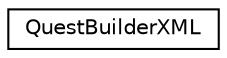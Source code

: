 digraph "Graphical Class Hierarchy"
{
  edge [fontname="Helvetica",fontsize="10",labelfontname="Helvetica",labelfontsize="10"];
  node [fontname="Helvetica",fontsize="10",shape=record];
  rankdir="LR";
  Node0 [label="QuestBuilderXML",height=0.2,width=0.4,color="black", fillcolor="white", style="filled",URL="$class_quest_builder_x_m_l.html",tooltip="Developed by: Peao (rngs); Quest Builder XML. "];
}
